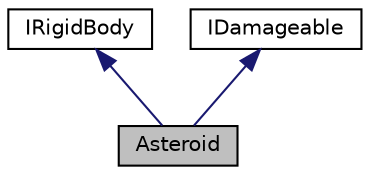 digraph "Asteroid"
{
 // LATEX_PDF_SIZE
  bgcolor="transparent";
  edge [fontname="Helvetica",fontsize="10",labelfontname="Helvetica",labelfontsize="10"];
  node [fontname="Helvetica",fontsize="10",shape=record];
  Node1 [label="Asteroid",height=0.2,width=0.4,color="black", fillcolor="grey75", style="filled", fontcolor="black",tooltip=" "];
  Node2 -> Node1 [dir="back",color="midnightblue",fontsize="10",style="solid"];
  Node2 [label="IRigidBody",height=0.2,width=0.4,color="black",URL="$interface_i_rigid_body.html",tooltip=" "];
  Node3 -> Node1 [dir="back",color="midnightblue",fontsize="10",style="solid"];
  Node3 [label="IDamageable",height=0.2,width=0.4,color="black",URL="$interface_i_damageable.html",tooltip=" "];
}
